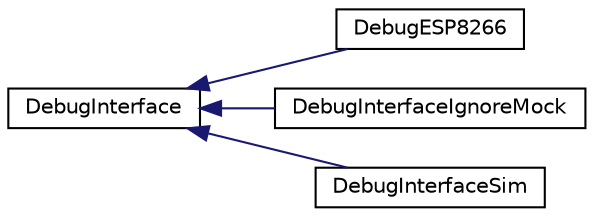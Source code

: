 digraph "Graphical Class Hierarchy"
{
 // INTERACTIVE_SVG=YES
  edge [fontname="Helvetica",fontsize="10",labelfontname="Helvetica",labelfontsize="10"];
  node [fontname="Helvetica",fontsize="10",shape=record];
  rankdir="LR";
  Node0 [label="DebugInterface",height=0.2,width=0.4,color="black", fillcolor="white", style="filled",URL="$dd/d7d/class_debug_interface.html"];
  Node0 -> Node1 [dir="back",color="midnightblue",fontsize="10",style="solid",fontname="Helvetica"];
  Node1 [label="DebugESP8266",height=0.2,width=0.4,color="black", fillcolor="white", style="filled",URL="$d1/d72/class_debug_e_s_p8266.html"];
  Node0 -> Node2 [dir="back",color="midnightblue",fontsize="10",style="solid",fontname="Helvetica"];
  Node2 [label="DebugInterfaceIgnoreMock",height=0.2,width=0.4,color="black", fillcolor="white", style="filled",URL="$da/d43/class_debug_interface_ignore_mock.html",tooltip="Simple no-op debug interface. "];
  Node0 -> Node3 [dir="back",color="midnightblue",fontsize="10",style="solid",fontname="Helvetica"];
  Node3 [label="DebugInterfaceSim",height=0.2,width=0.4,color="black", fillcolor="white", style="filled",URL="$d9/d91/class_debug_interface_sim.html"];
}
